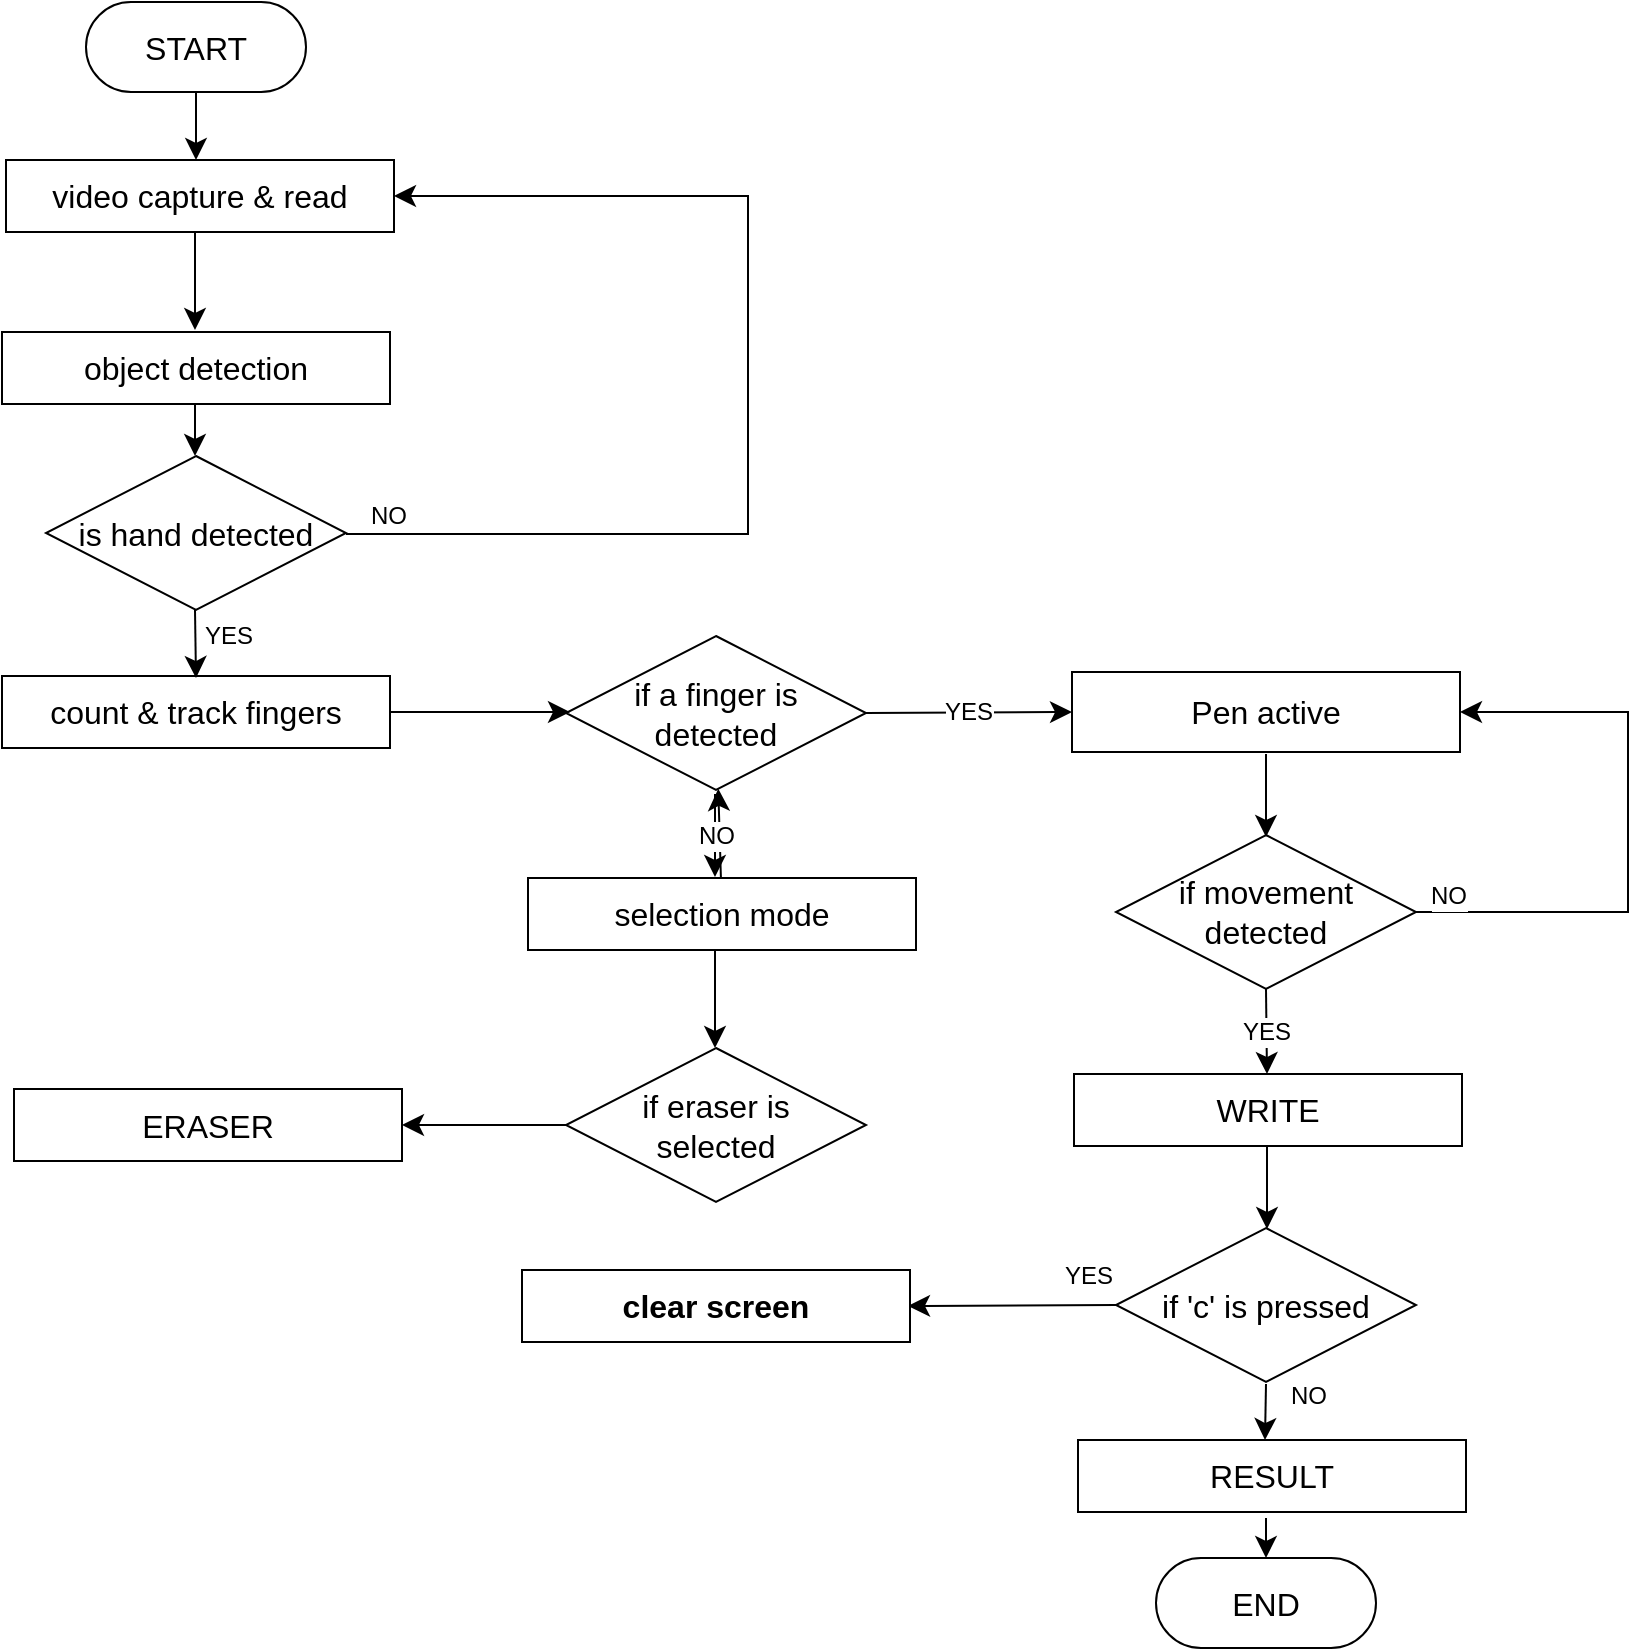 <mxfile version="20.8.14" type="github">
  <diagram name="Page-1" id="wpBAy0d6-JKJUzAO7_tA">
    <mxGraphModel dx="2534" dy="1646" grid="1" gridSize="10" guides="1" tooltips="1" connect="1" arrows="1" fold="1" page="1" pageScale="1" pageWidth="1100" pageHeight="850" math="0" shadow="0">
      <root>
        <mxCell id="0" />
        <mxCell id="1" parent="0" />
        <mxCell id="4oQygGd5F-jImhbLc5P--1" value="&lt;div&gt;START&lt;/div&gt;" style="rounded=1;whiteSpace=wrap;html=1;fontSize=16;arcSize=50;" vertex="1" parent="1">
          <mxGeometry x="-531" y="-207" width="110" height="45" as="geometry" />
        </mxCell>
        <mxCell id="4oQygGd5F-jImhbLc5P--2" value="END" style="rounded=1;whiteSpace=wrap;html=1;fontSize=16;arcSize=50;" vertex="1" parent="1">
          <mxGeometry x="4" y="571" width="110" height="45" as="geometry" />
        </mxCell>
        <mxCell id="4oQygGd5F-jImhbLc5P--3" value="video capture &amp;amp; read" style="rounded=0;whiteSpace=wrap;html=1;fontSize=16;" vertex="1" parent="1">
          <mxGeometry x="-571" y="-128" width="194" height="36" as="geometry" />
        </mxCell>
        <mxCell id="4oQygGd5F-jImhbLc5P--53" value="" style="edgeStyle=none;curved=1;rounded=0;orthogonalLoop=1;jettySize=auto;html=1;fontSize=12;startSize=8;endSize=8;" edge="1" parent="1" source="4oQygGd5F-jImhbLc5P--16" target="4oQygGd5F-jImhbLc5P--24">
          <mxGeometry relative="1" as="geometry" />
        </mxCell>
        <mxCell id="4oQygGd5F-jImhbLc5P--16" value="&lt;div&gt;if eraser is &lt;br&gt;&lt;/div&gt;&lt;div&gt;selected&lt;br&gt;&lt;/div&gt;" style="rhombus;whiteSpace=wrap;html=1;fontSize=16;" vertex="1" parent="1">
          <mxGeometry x="-291" y="316" width="150" height="77" as="geometry" />
        </mxCell>
        <mxCell id="4oQygGd5F-jImhbLc5P--19" value="WRITE" style="rounded=0;whiteSpace=wrap;html=1;fontSize=16;" vertex="1" parent="1">
          <mxGeometry x="-37" y="329" width="194" height="36" as="geometry" />
        </mxCell>
        <mxCell id="4oQygGd5F-jImhbLc5P--56" value="YES" style="edgeStyle=none;curved=1;rounded=0;orthogonalLoop=1;jettySize=auto;html=1;fontSize=12;startSize=8;endSize=8;exitX=0;exitY=0.5;exitDx=0;exitDy=0;" edge="1" parent="1" source="4oQygGd5F-jImhbLc5P--32">
          <mxGeometry x="-0.732" y="-15" relative="1" as="geometry">
            <mxPoint x="-80" y="450" as="sourcePoint" />
            <mxPoint x="-120" y="445" as="targetPoint" />
            <mxPoint as="offset" />
          </mxGeometry>
        </mxCell>
        <mxCell id="4oQygGd5F-jImhbLc5P--20" value="&lt;b&gt;clear screen&lt;/b&gt;" style="rounded=0;whiteSpace=wrap;html=1;fontSize=16;" vertex="1" parent="1">
          <mxGeometry x="-313" y="427" width="194" height="36" as="geometry" />
        </mxCell>
        <mxCell id="4oQygGd5F-jImhbLc5P--61" value="" style="edgeStyle=none;rounded=0;orthogonalLoop=1;jettySize=auto;html=1;fontSize=12;startSize=8;endSize=8;" edge="1" parent="1" source="4oQygGd5F-jImhbLc5P--21" target="4oQygGd5F-jImhbLc5P--30">
          <mxGeometry relative="1" as="geometry" />
        </mxCell>
        <mxCell id="4oQygGd5F-jImhbLc5P--21" value="selection mode" style="rounded=0;whiteSpace=wrap;html=1;fontSize=16;" vertex="1" parent="1">
          <mxGeometry x="-310" y="231" width="194" height="36" as="geometry" />
        </mxCell>
        <mxCell id="4oQygGd5F-jImhbLc5P--22" value="Pen active" style="rounded=0;whiteSpace=wrap;html=1;fontSize=16;" vertex="1" parent="1">
          <mxGeometry x="-38" y="128" width="194" height="40" as="geometry" />
        </mxCell>
        <mxCell id="4oQygGd5F-jImhbLc5P--23" value="object detection" style="rounded=0;whiteSpace=wrap;html=1;fontSize=16;" vertex="1" parent="1">
          <mxGeometry x="-573" y="-42" width="194" height="36" as="geometry" />
        </mxCell>
        <mxCell id="4oQygGd5F-jImhbLc5P--24" value="ERASER" style="rounded=0;whiteSpace=wrap;html=1;fontSize=16;" vertex="1" parent="1">
          <mxGeometry x="-567" y="336.5" width="194" height="36" as="geometry" />
        </mxCell>
        <mxCell id="4oQygGd5F-jImhbLc5P--26" value="count &amp;amp; track fingers" style="rounded=0;whiteSpace=wrap;html=1;fontSize=16;" vertex="1" parent="1">
          <mxGeometry x="-573" y="130" width="194" height="36" as="geometry" />
        </mxCell>
        <mxCell id="4oQygGd5F-jImhbLc5P--27" value="&lt;div&gt;RESULT&lt;/div&gt;" style="rounded=0;whiteSpace=wrap;html=1;fontSize=16;" vertex="1" parent="1">
          <mxGeometry x="-35" y="512" width="194" height="36" as="geometry" />
        </mxCell>
        <mxCell id="4oQygGd5F-jImhbLc5P--30" value="&lt;div&gt;if a finger is &lt;br&gt;&lt;/div&gt;&lt;div&gt;detected&lt;br&gt;&lt;/div&gt;" style="rhombus;whiteSpace=wrap;html=1;fontSize=16;" vertex="1" parent="1">
          <mxGeometry x="-291" y="110" width="150" height="77" as="geometry" />
        </mxCell>
        <mxCell id="4oQygGd5F-jImhbLc5P--31" value="is hand detected " style="rhombus;whiteSpace=wrap;html=1;fontSize=16;" vertex="1" parent="1">
          <mxGeometry x="-551" y="20" width="150" height="77" as="geometry" />
        </mxCell>
        <mxCell id="4oQygGd5F-jImhbLc5P--32" value="if &#39;c&#39; is pressed" style="rhombus;whiteSpace=wrap;html=1;fontSize=16;" vertex="1" parent="1">
          <mxGeometry x="-16" y="406" width="150" height="77" as="geometry" />
        </mxCell>
        <mxCell id="4oQygGd5F-jImhbLc5P--36" value="&lt;div&gt;if movement &lt;br&gt;&lt;/div&gt;&lt;div&gt;detected&lt;br&gt;&lt;/div&gt;" style="rhombus;whiteSpace=wrap;html=1;fontSize=16;" vertex="1" parent="1">
          <mxGeometry x="-16" y="209.5" width="150" height="77" as="geometry" />
        </mxCell>
        <mxCell id="4oQygGd5F-jImhbLc5P--37" style="edgeStyle=none;curved=1;rounded=0;orthogonalLoop=1;jettySize=auto;html=1;exitX=0;exitY=1;exitDx=0;exitDy=0;fontSize=12;startSize=8;endSize=8;" edge="1" parent="1" source="4oQygGd5F-jImhbLc5P--32" target="4oQygGd5F-jImhbLc5P--32">
          <mxGeometry relative="1" as="geometry" />
        </mxCell>
        <mxCell id="4oQygGd5F-jImhbLc5P--39" value="" style="endArrow=classic;html=1;rounded=0;fontSize=12;startSize=8;endSize=8;curved=1;exitX=0.5;exitY=1;exitDx=0;exitDy=0;" edge="1" parent="1" source="4oQygGd5F-jImhbLc5P--1">
          <mxGeometry width="50" height="50" relative="1" as="geometry">
            <mxPoint x="-476" y="-147" as="sourcePoint" />
            <mxPoint x="-476" y="-128" as="targetPoint" />
          </mxGeometry>
        </mxCell>
        <mxCell id="4oQygGd5F-jImhbLc5P--40" value="" style="endArrow=classic;html=1;rounded=0;fontSize=12;startSize=8;endSize=8;curved=1;" edge="1" parent="1">
          <mxGeometry width="50" height="50" relative="1" as="geometry">
            <mxPoint x="-476.5" y="-92" as="sourcePoint" />
            <mxPoint x="-476.5" y="-43" as="targetPoint" />
          </mxGeometry>
        </mxCell>
        <mxCell id="4oQygGd5F-jImhbLc5P--41" value="" style="endArrow=classic;html=1;rounded=0;fontSize=12;startSize=8;endSize=8;curved=1;" edge="1" parent="1">
          <mxGeometry width="50" height="50" relative="1" as="geometry">
            <mxPoint x="-476.5" y="-6" as="sourcePoint" />
            <mxPoint x="-476.5" y="20" as="targetPoint" />
          </mxGeometry>
        </mxCell>
        <mxCell id="4oQygGd5F-jImhbLc5P--42" value="&lt;div&gt;YES&lt;/div&gt;" style="endArrow=classic;html=1;rounded=0;fontSize=12;startSize=8;endSize=8;curved=1;" edge="1" parent="1">
          <mxGeometry x="-0.221" y="16" width="50" height="50" relative="1" as="geometry">
            <mxPoint x="-476.5" y="97" as="sourcePoint" />
            <mxPoint x="-476" y="131" as="targetPoint" />
            <mxPoint as="offset" />
          </mxGeometry>
        </mxCell>
        <mxCell id="4oQygGd5F-jImhbLc5P--43" value="" style="endArrow=classic;html=1;rounded=0;fontSize=12;startSize=8;endSize=8;curved=1;exitX=1;exitY=0.5;exitDx=0;exitDy=0;" edge="1" parent="1" source="4oQygGd5F-jImhbLc5P--26">
          <mxGeometry width="50" height="50" relative="1" as="geometry">
            <mxPoint x="-333" y="127" as="sourcePoint" />
            <mxPoint x="-289" y="148" as="targetPoint" />
          </mxGeometry>
        </mxCell>
        <mxCell id="4oQygGd5F-jImhbLc5P--44" value="YES" style="endArrow=classic;html=1;rounded=0;fontSize=12;startSize=8;endSize=8;curved=1;entryX=0;entryY=0.5;entryDx=0;entryDy=0;exitX=1;exitY=0.5;exitDx=0;exitDy=0;" edge="1" parent="1" source="4oQygGd5F-jImhbLc5P--30" target="4oQygGd5F-jImhbLc5P--22">
          <mxGeometry width="50" height="50" relative="1" as="geometry">
            <mxPoint x="-116" y="130" as="sourcePoint" />
            <mxPoint x="-116" y="179" as="targetPoint" />
          </mxGeometry>
        </mxCell>
        <mxCell id="4oQygGd5F-jImhbLc5P--45" value="NO" style="endArrow=classic;html=1;rounded=0;fontSize=12;startSize=8;endSize=8;curved=1;" edge="1" parent="1">
          <mxGeometry width="50" height="50" relative="1" as="geometry">
            <mxPoint x="-216.5" y="189" as="sourcePoint" />
            <mxPoint x="-216.5" y="230.5" as="targetPoint" />
          </mxGeometry>
        </mxCell>
        <mxCell id="4oQygGd5F-jImhbLc5P--46" value="NO" style="endArrow=classic;html=1;rounded=0;fontSize=12;startSize=8;endSize=8;exitX=1;exitY=0.5;exitDx=0;exitDy=0;entryX=1;entryY=0.5;entryDx=0;entryDy=0;" edge="1" parent="1" source="4oQygGd5F-jImhbLc5P--36" target="4oQygGd5F-jImhbLc5P--22">
          <mxGeometry x="-0.89" y="8" width="50" height="50" relative="1" as="geometry">
            <mxPoint x="-57" y="196" as="sourcePoint" />
            <mxPoint x="160" y="148" as="targetPoint" />
            <Array as="points">
              <mxPoint x="240" y="248" />
              <mxPoint x="240" y="148" />
            </Array>
            <mxPoint as="offset" />
          </mxGeometry>
        </mxCell>
        <mxCell id="4oQygGd5F-jImhbLc5P--47" value="" style="endArrow=classic;html=1;rounded=0;fontSize=12;startSize=8;endSize=8;curved=1;" edge="1" parent="1">
          <mxGeometry width="50" height="50" relative="1" as="geometry">
            <mxPoint x="-216.5" y="267" as="sourcePoint" />
            <mxPoint x="-216.5" y="316" as="targetPoint" />
          </mxGeometry>
        </mxCell>
        <mxCell id="4oQygGd5F-jImhbLc5P--48" value="&lt;div&gt;YES&lt;/div&gt;" style="endArrow=classic;html=1;rounded=0;fontSize=12;startSize=8;endSize=8;curved=1;exitX=0.5;exitY=1;exitDx=0;exitDy=0;" edge="1" parent="1" source="4oQygGd5F-jImhbLc5P--36">
          <mxGeometry width="50" height="50" relative="1" as="geometry">
            <mxPoint x="59.5" y="280" as="sourcePoint" />
            <mxPoint x="59.5" y="329" as="targetPoint" />
          </mxGeometry>
        </mxCell>
        <mxCell id="4oQygGd5F-jImhbLc5P--49" value="" style="endArrow=classic;html=1;rounded=0;fontSize=12;startSize=8;endSize=8;curved=1;entryX=0.5;entryY=0;entryDx=0;entryDy=0;" edge="1" parent="1">
          <mxGeometry width="50" height="50" relative="1" as="geometry">
            <mxPoint x="59" y="169" as="sourcePoint" />
            <mxPoint x="59" y="210.5" as="targetPoint" />
          </mxGeometry>
        </mxCell>
        <mxCell id="4oQygGd5F-jImhbLc5P--50" value="" style="endArrow=classic;html=1;rounded=0;fontSize=12;startSize=8;endSize=8;curved=1;" edge="1" parent="1">
          <mxGeometry width="50" height="50" relative="1" as="geometry">
            <mxPoint x="59.5" y="365" as="sourcePoint" />
            <mxPoint x="59.5" y="406.5" as="targetPoint" />
          </mxGeometry>
        </mxCell>
        <mxCell id="4oQygGd5F-jImhbLc5P--58" value="NO" style="edgeStyle=none;curved=1;rounded=0;orthogonalLoop=1;jettySize=auto;html=1;fontSize=12;startSize=8;endSize=8;entryX=0.5;entryY=0;entryDx=0;entryDy=0;" edge="1" parent="1">
          <mxGeometry x="-0.598" y="21" relative="1" as="geometry">
            <mxPoint x="59" y="484" as="sourcePoint" />
            <mxPoint x="58.5" y="512" as="targetPoint" />
            <mxPoint as="offset" />
          </mxGeometry>
        </mxCell>
        <mxCell id="4oQygGd5F-jImhbLc5P--59" value="" style="edgeStyle=none;curved=1;rounded=0;orthogonalLoop=1;jettySize=auto;html=1;fontSize=12;startSize=8;endSize=8;entryX=0.5;entryY=0;entryDx=0;entryDy=0;" edge="1" parent="1">
          <mxGeometry relative="1" as="geometry">
            <mxPoint x="59" y="551" as="sourcePoint" />
            <mxPoint x="59" y="571" as="targetPoint" />
          </mxGeometry>
        </mxCell>
        <mxCell id="4oQygGd5F-jImhbLc5P--60" value="NO" style="endArrow=classic;html=1;rounded=0;fontSize=12;startSize=8;endSize=8;entryX=1;entryY=0.5;entryDx=0;entryDy=0;" edge="1" parent="1" target="4oQygGd5F-jImhbLc5P--3">
          <mxGeometry x="-0.923" y="9" width="50" height="50" relative="1" as="geometry">
            <mxPoint x="-401" y="59" as="sourcePoint" />
            <mxPoint x="-351" y="9" as="targetPoint" />
            <Array as="points">
              <mxPoint x="-200" y="59" />
              <mxPoint x="-200" y="-110" />
            </Array>
            <mxPoint as="offset" />
          </mxGeometry>
        </mxCell>
      </root>
    </mxGraphModel>
  </diagram>
</mxfile>
